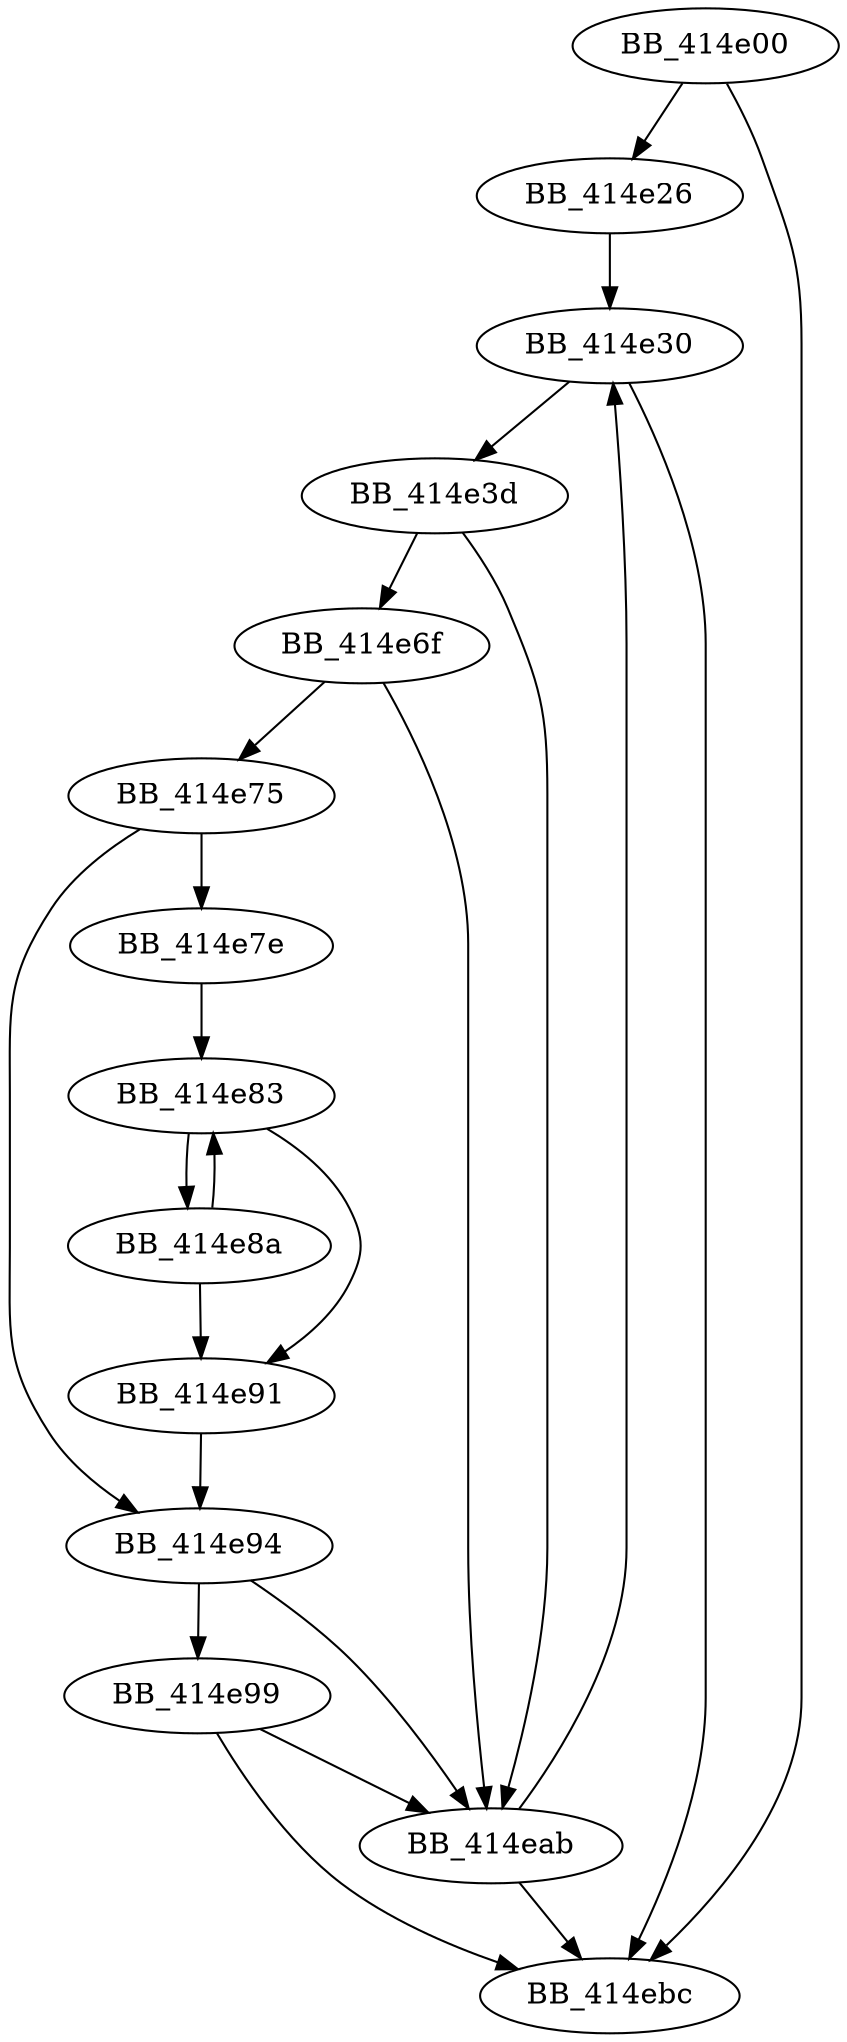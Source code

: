 DiGraph sub_414E00{
BB_414e00->BB_414e26
BB_414e00->BB_414ebc
BB_414e26->BB_414e30
BB_414e30->BB_414e3d
BB_414e30->BB_414ebc
BB_414e3d->BB_414e6f
BB_414e3d->BB_414eab
BB_414e6f->BB_414e75
BB_414e6f->BB_414eab
BB_414e75->BB_414e7e
BB_414e75->BB_414e94
BB_414e7e->BB_414e83
BB_414e83->BB_414e8a
BB_414e83->BB_414e91
BB_414e8a->BB_414e83
BB_414e8a->BB_414e91
BB_414e91->BB_414e94
BB_414e94->BB_414e99
BB_414e94->BB_414eab
BB_414e99->BB_414eab
BB_414e99->BB_414ebc
BB_414eab->BB_414e30
BB_414eab->BB_414ebc
}
